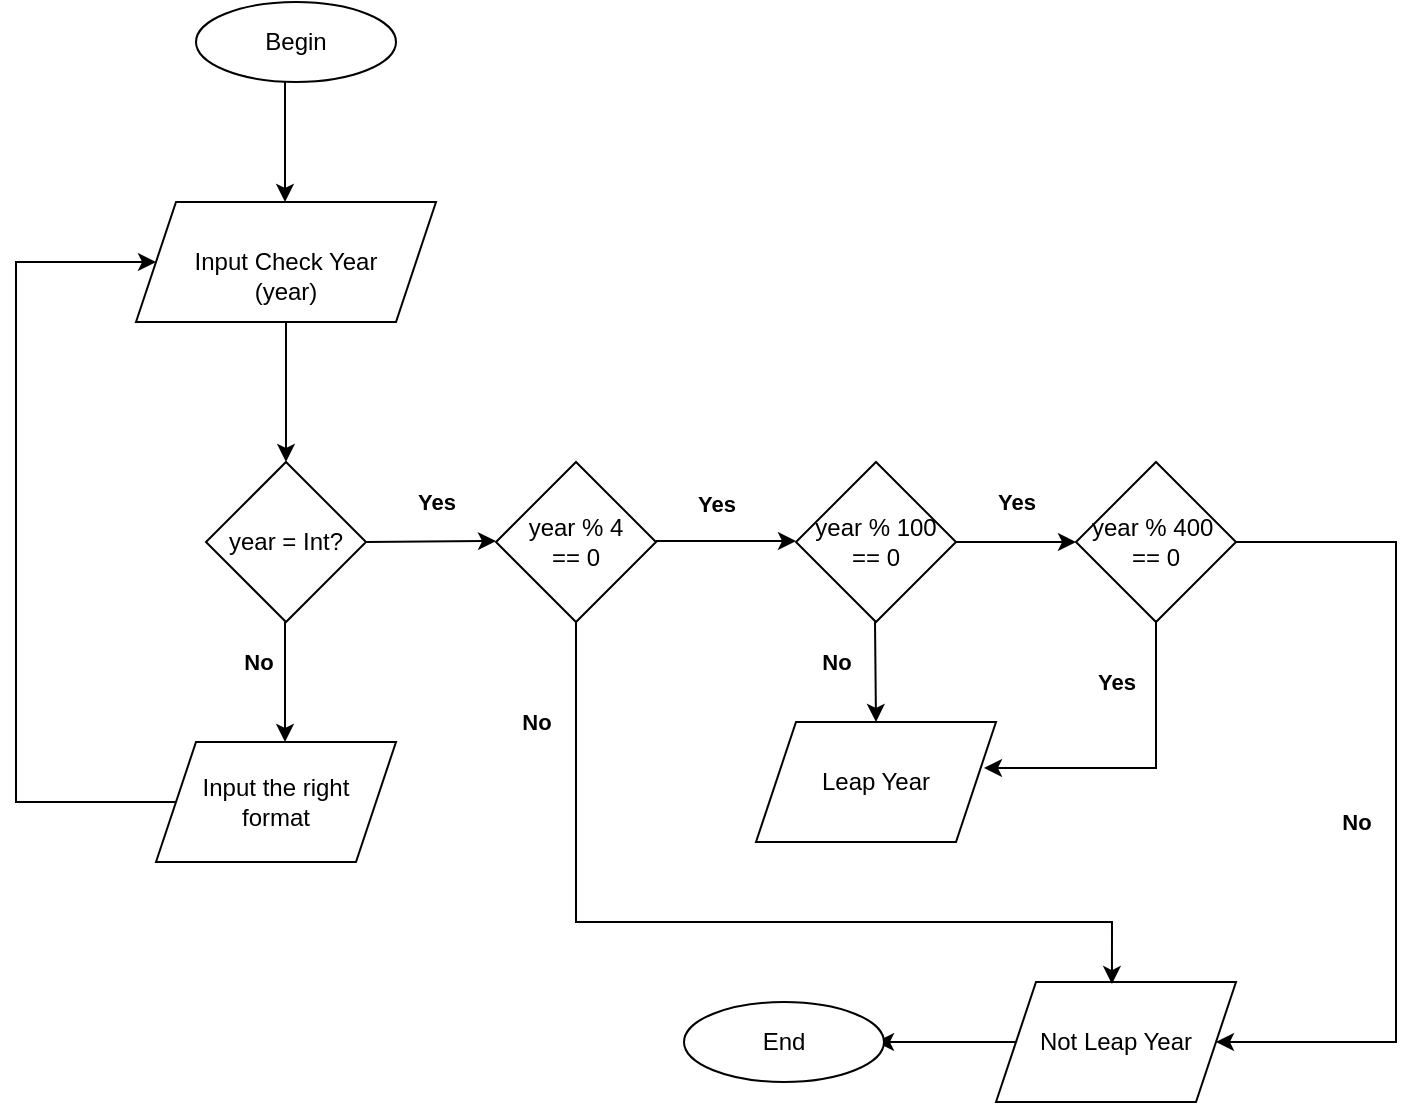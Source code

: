 <mxfile version="22.1.4" type="github">
  <diagram id="C5RBs43oDa-KdzZeNtuy" name="Page-1">
    <mxGraphModel dx="954" dy="552" grid="1" gridSize="10" guides="1" tooltips="1" connect="1" arrows="1" fold="1" page="1" pageScale="1" pageWidth="827" pageHeight="1169" math="0" shadow="0">
      <root>
        <mxCell id="WIyWlLk6GJQsqaUBKTNV-0" />
        <mxCell id="WIyWlLk6GJQsqaUBKTNV-1" parent="WIyWlLk6GJQsqaUBKTNV-0" />
        <mxCell id="lTUS31iEleSx6iwOJdl1-1" value="Begin" style="ellipse;whiteSpace=wrap;html=1;" vertex="1" parent="WIyWlLk6GJQsqaUBKTNV-1">
          <mxGeometry x="120" y="30" width="100" height="40" as="geometry" />
        </mxCell>
        <mxCell id="lTUS31iEleSx6iwOJdl1-19" style="edgeStyle=orthogonalEdgeStyle;rounded=0;orthogonalLoop=1;jettySize=auto;html=1;exitX=0.5;exitY=1;exitDx=0;exitDy=0;entryX=0.5;entryY=0;entryDx=0;entryDy=0;" edge="1" parent="WIyWlLk6GJQsqaUBKTNV-1" source="lTUS31iEleSx6iwOJdl1-5" target="lTUS31iEleSx6iwOJdl1-7">
          <mxGeometry relative="1" as="geometry">
            <Array as="points">
              <mxPoint x="165" y="190" />
            </Array>
          </mxGeometry>
        </mxCell>
        <mxCell id="lTUS31iEleSx6iwOJdl1-5" value="&lt;br&gt;Input Check Year&lt;br&gt;(year)" style="shape=parallelogram;perimeter=parallelogramPerimeter;whiteSpace=wrap;html=1;fixedSize=1;" vertex="1" parent="WIyWlLk6GJQsqaUBKTNV-1">
          <mxGeometry x="90" y="130" width="150" height="60" as="geometry" />
        </mxCell>
        <mxCell id="lTUS31iEleSx6iwOJdl1-7" value="year = Int?" style="rhombus;whiteSpace=wrap;html=1;" vertex="1" parent="WIyWlLk6GJQsqaUBKTNV-1">
          <mxGeometry x="125" y="260" width="80" height="80" as="geometry" />
        </mxCell>
        <mxCell id="lTUS31iEleSx6iwOJdl1-8" value="year % 4&lt;br&gt;== 0" style="rhombus;whiteSpace=wrap;html=1;" vertex="1" parent="WIyWlLk6GJQsqaUBKTNV-1">
          <mxGeometry x="270" y="260" width="80" height="80" as="geometry" />
        </mxCell>
        <mxCell id="lTUS31iEleSx6iwOJdl1-9" value="year % 100&lt;br&gt;== 0" style="rhombus;whiteSpace=wrap;html=1;" vertex="1" parent="WIyWlLk6GJQsqaUBKTNV-1">
          <mxGeometry x="420" y="260" width="80" height="80" as="geometry" />
        </mxCell>
        <mxCell id="lTUS31iEleSx6iwOJdl1-10" value="year % 400&amp;nbsp;&lt;br&gt;== 0" style="rhombus;whiteSpace=wrap;html=1;" vertex="1" parent="WIyWlLk6GJQsqaUBKTNV-1">
          <mxGeometry x="560" y="260" width="80" height="80" as="geometry" />
        </mxCell>
        <mxCell id="lTUS31iEleSx6iwOJdl1-11" value="Leap Year" style="shape=parallelogram;perimeter=parallelogramPerimeter;whiteSpace=wrap;html=1;fixedSize=1;" vertex="1" parent="WIyWlLk6GJQsqaUBKTNV-1">
          <mxGeometry x="400" y="390" width="120" height="60" as="geometry" />
        </mxCell>
        <mxCell id="lTUS31iEleSx6iwOJdl1-26" value="Yes" style="endArrow=classic;html=1;rounded=0;fontStyle=1" edge="1" parent="WIyWlLk6GJQsqaUBKTNV-1">
          <mxGeometry x="-0.143" y="20" width="50" height="50" relative="1" as="geometry">
            <mxPoint x="350" y="299.5" as="sourcePoint" />
            <mxPoint x="420" y="299.5" as="targetPoint" />
            <Array as="points">
              <mxPoint x="370" y="299.5" />
            </Array>
            <mxPoint y="1" as="offset" />
          </mxGeometry>
        </mxCell>
        <mxCell id="lTUS31iEleSx6iwOJdl1-31" value="Yes" style="endArrow=classic;html=1;rounded=0;exitX=1;exitY=0.5;exitDx=0;exitDy=0;fontStyle=1;align=center;" edge="1" parent="WIyWlLk6GJQsqaUBKTNV-1" source="lTUS31iEleSx6iwOJdl1-7">
          <mxGeometry x="0.082" y="20" width="50" height="50" relative="1" as="geometry">
            <mxPoint x="210" y="299.5" as="sourcePoint" />
            <mxPoint x="270" y="299.5" as="targetPoint" />
            <mxPoint as="offset" />
          </mxGeometry>
        </mxCell>
        <mxCell id="lTUS31iEleSx6iwOJdl1-35" value="No" style="endArrow=classic;html=1;rounded=0;fontStyle=1" edge="1" parent="WIyWlLk6GJQsqaUBKTNV-1">
          <mxGeometry x="-0.2" y="-20" width="50" height="50" relative="1" as="geometry">
            <mxPoint x="459.5" y="340" as="sourcePoint" />
            <mxPoint x="460" y="390" as="targetPoint" />
            <Array as="points" />
            <mxPoint as="offset" />
          </mxGeometry>
        </mxCell>
        <mxCell id="lTUS31iEleSx6iwOJdl1-39" value="Yes" style="endArrow=classic;html=1;rounded=0;fontStyle=1" edge="1" parent="WIyWlLk6GJQsqaUBKTNV-1" target="lTUS31iEleSx6iwOJdl1-10">
          <mxGeometry y="20" width="50" height="50" relative="1" as="geometry">
            <mxPoint x="500" y="300" as="sourcePoint" />
            <mxPoint x="550" y="250" as="targetPoint" />
            <mxPoint as="offset" />
          </mxGeometry>
        </mxCell>
        <mxCell id="lTUS31iEleSx6iwOJdl1-40" value="Yes" style="endArrow=classic;html=1;rounded=0;entryX=0.95;entryY=0.383;entryDx=0;entryDy=0;entryPerimeter=0;fontStyle=1" edge="1" parent="WIyWlLk6GJQsqaUBKTNV-1" target="lTUS31iEleSx6iwOJdl1-11">
          <mxGeometry x="-0.623" y="-20" width="50" height="50" relative="1" as="geometry">
            <mxPoint x="600" y="340" as="sourcePoint" />
            <mxPoint x="650" y="290" as="targetPoint" />
            <Array as="points">
              <mxPoint x="600" y="413" />
            </Array>
            <mxPoint as="offset" />
          </mxGeometry>
        </mxCell>
        <mxCell id="lTUS31iEleSx6iwOJdl1-41" value="Input the right &lt;br&gt;format" style="shape=parallelogram;perimeter=parallelogramPerimeter;whiteSpace=wrap;html=1;fixedSize=1;" vertex="1" parent="WIyWlLk6GJQsqaUBKTNV-1">
          <mxGeometry x="100" y="400" width="120" height="60" as="geometry" />
        </mxCell>
        <mxCell id="lTUS31iEleSx6iwOJdl1-45" value="No" style="endArrow=classic;html=1;rounded=0;fontStyle=1" edge="1" parent="WIyWlLk6GJQsqaUBKTNV-1">
          <mxGeometry x="-0.333" y="-14" width="50" height="50" relative="1" as="geometry">
            <mxPoint x="164.5" y="340" as="sourcePoint" />
            <mxPoint x="164.5" y="400" as="targetPoint" />
            <mxPoint as="offset" />
          </mxGeometry>
        </mxCell>
        <mxCell id="lTUS31iEleSx6iwOJdl1-48" value="" style="endArrow=classic;html=1;rounded=0;exitX=0;exitY=0.5;exitDx=0;exitDy=0;entryX=0;entryY=0.5;entryDx=0;entryDy=0;" edge="1" parent="WIyWlLk6GJQsqaUBKTNV-1" source="lTUS31iEleSx6iwOJdl1-41" target="lTUS31iEleSx6iwOJdl1-5">
          <mxGeometry width="50" height="50" relative="1" as="geometry">
            <mxPoint x="90" y="430" as="sourcePoint" />
            <mxPoint x="80" y="160" as="targetPoint" />
            <Array as="points">
              <mxPoint x="30" y="430" />
              <mxPoint x="30" y="160" />
            </Array>
          </mxGeometry>
        </mxCell>
        <mxCell id="lTUS31iEleSx6iwOJdl1-50" value="No" style="endArrow=classic;html=1;rounded=0;fontStyle=1" edge="1" parent="WIyWlLk6GJQsqaUBKTNV-1" target="lTUS31iEleSx6iwOJdl1-51">
          <mxGeometry x="0.048" y="-20" width="50" height="50" relative="1" as="geometry">
            <mxPoint x="640" y="300" as="sourcePoint" />
            <mxPoint x="580" y="550" as="targetPoint" />
            <Array as="points">
              <mxPoint x="720" y="300" />
              <mxPoint x="720" y="550" />
            </Array>
            <mxPoint as="offset" />
          </mxGeometry>
        </mxCell>
        <mxCell id="lTUS31iEleSx6iwOJdl1-51" value="Not Leap Year" style="shape=parallelogram;perimeter=parallelogramPerimeter;whiteSpace=wrap;html=1;fixedSize=1;" vertex="1" parent="WIyWlLk6GJQsqaUBKTNV-1">
          <mxGeometry x="520" y="520" width="120" height="60" as="geometry" />
        </mxCell>
        <mxCell id="lTUS31iEleSx6iwOJdl1-52" value="" style="endArrow=classic;html=1;rounded=0;" edge="1" parent="WIyWlLk6GJQsqaUBKTNV-1" source="lTUS31iEleSx6iwOJdl1-51">
          <mxGeometry width="50" height="50" relative="1" as="geometry">
            <mxPoint x="410" y="570" as="sourcePoint" />
            <mxPoint x="460" y="550" as="targetPoint" />
          </mxGeometry>
        </mxCell>
        <mxCell id="lTUS31iEleSx6iwOJdl1-53" value="End" style="ellipse;whiteSpace=wrap;html=1;" vertex="1" parent="WIyWlLk6GJQsqaUBKTNV-1">
          <mxGeometry x="364" y="530" width="100" height="40" as="geometry" />
        </mxCell>
        <mxCell id="lTUS31iEleSx6iwOJdl1-57" value="" style="endArrow=classic;html=1;rounded=0;" edge="1" parent="WIyWlLk6GJQsqaUBKTNV-1">
          <mxGeometry width="50" height="50" relative="1" as="geometry">
            <mxPoint x="164.5" y="70" as="sourcePoint" />
            <mxPoint x="164.5" y="130" as="targetPoint" />
          </mxGeometry>
        </mxCell>
        <mxCell id="lTUS31iEleSx6iwOJdl1-59" value="No" style="endArrow=classic;html=1;rounded=0;exitX=0.5;exitY=1;exitDx=0;exitDy=0;entryX=0.483;entryY=0.017;entryDx=0;entryDy=0;entryPerimeter=0;fontStyle=1" edge="1" parent="WIyWlLk6GJQsqaUBKTNV-1" source="lTUS31iEleSx6iwOJdl1-8" target="lTUS31iEleSx6iwOJdl1-51">
          <mxGeometry x="-0.777" y="-20" width="50" height="50" relative="1" as="geometry">
            <mxPoint x="310" y="400" as="sourcePoint" />
            <mxPoint x="310" y="490" as="targetPoint" />
            <Array as="points">
              <mxPoint x="310" y="490" />
              <mxPoint x="578" y="490" />
            </Array>
            <mxPoint as="offset" />
          </mxGeometry>
        </mxCell>
      </root>
    </mxGraphModel>
  </diagram>
</mxfile>
